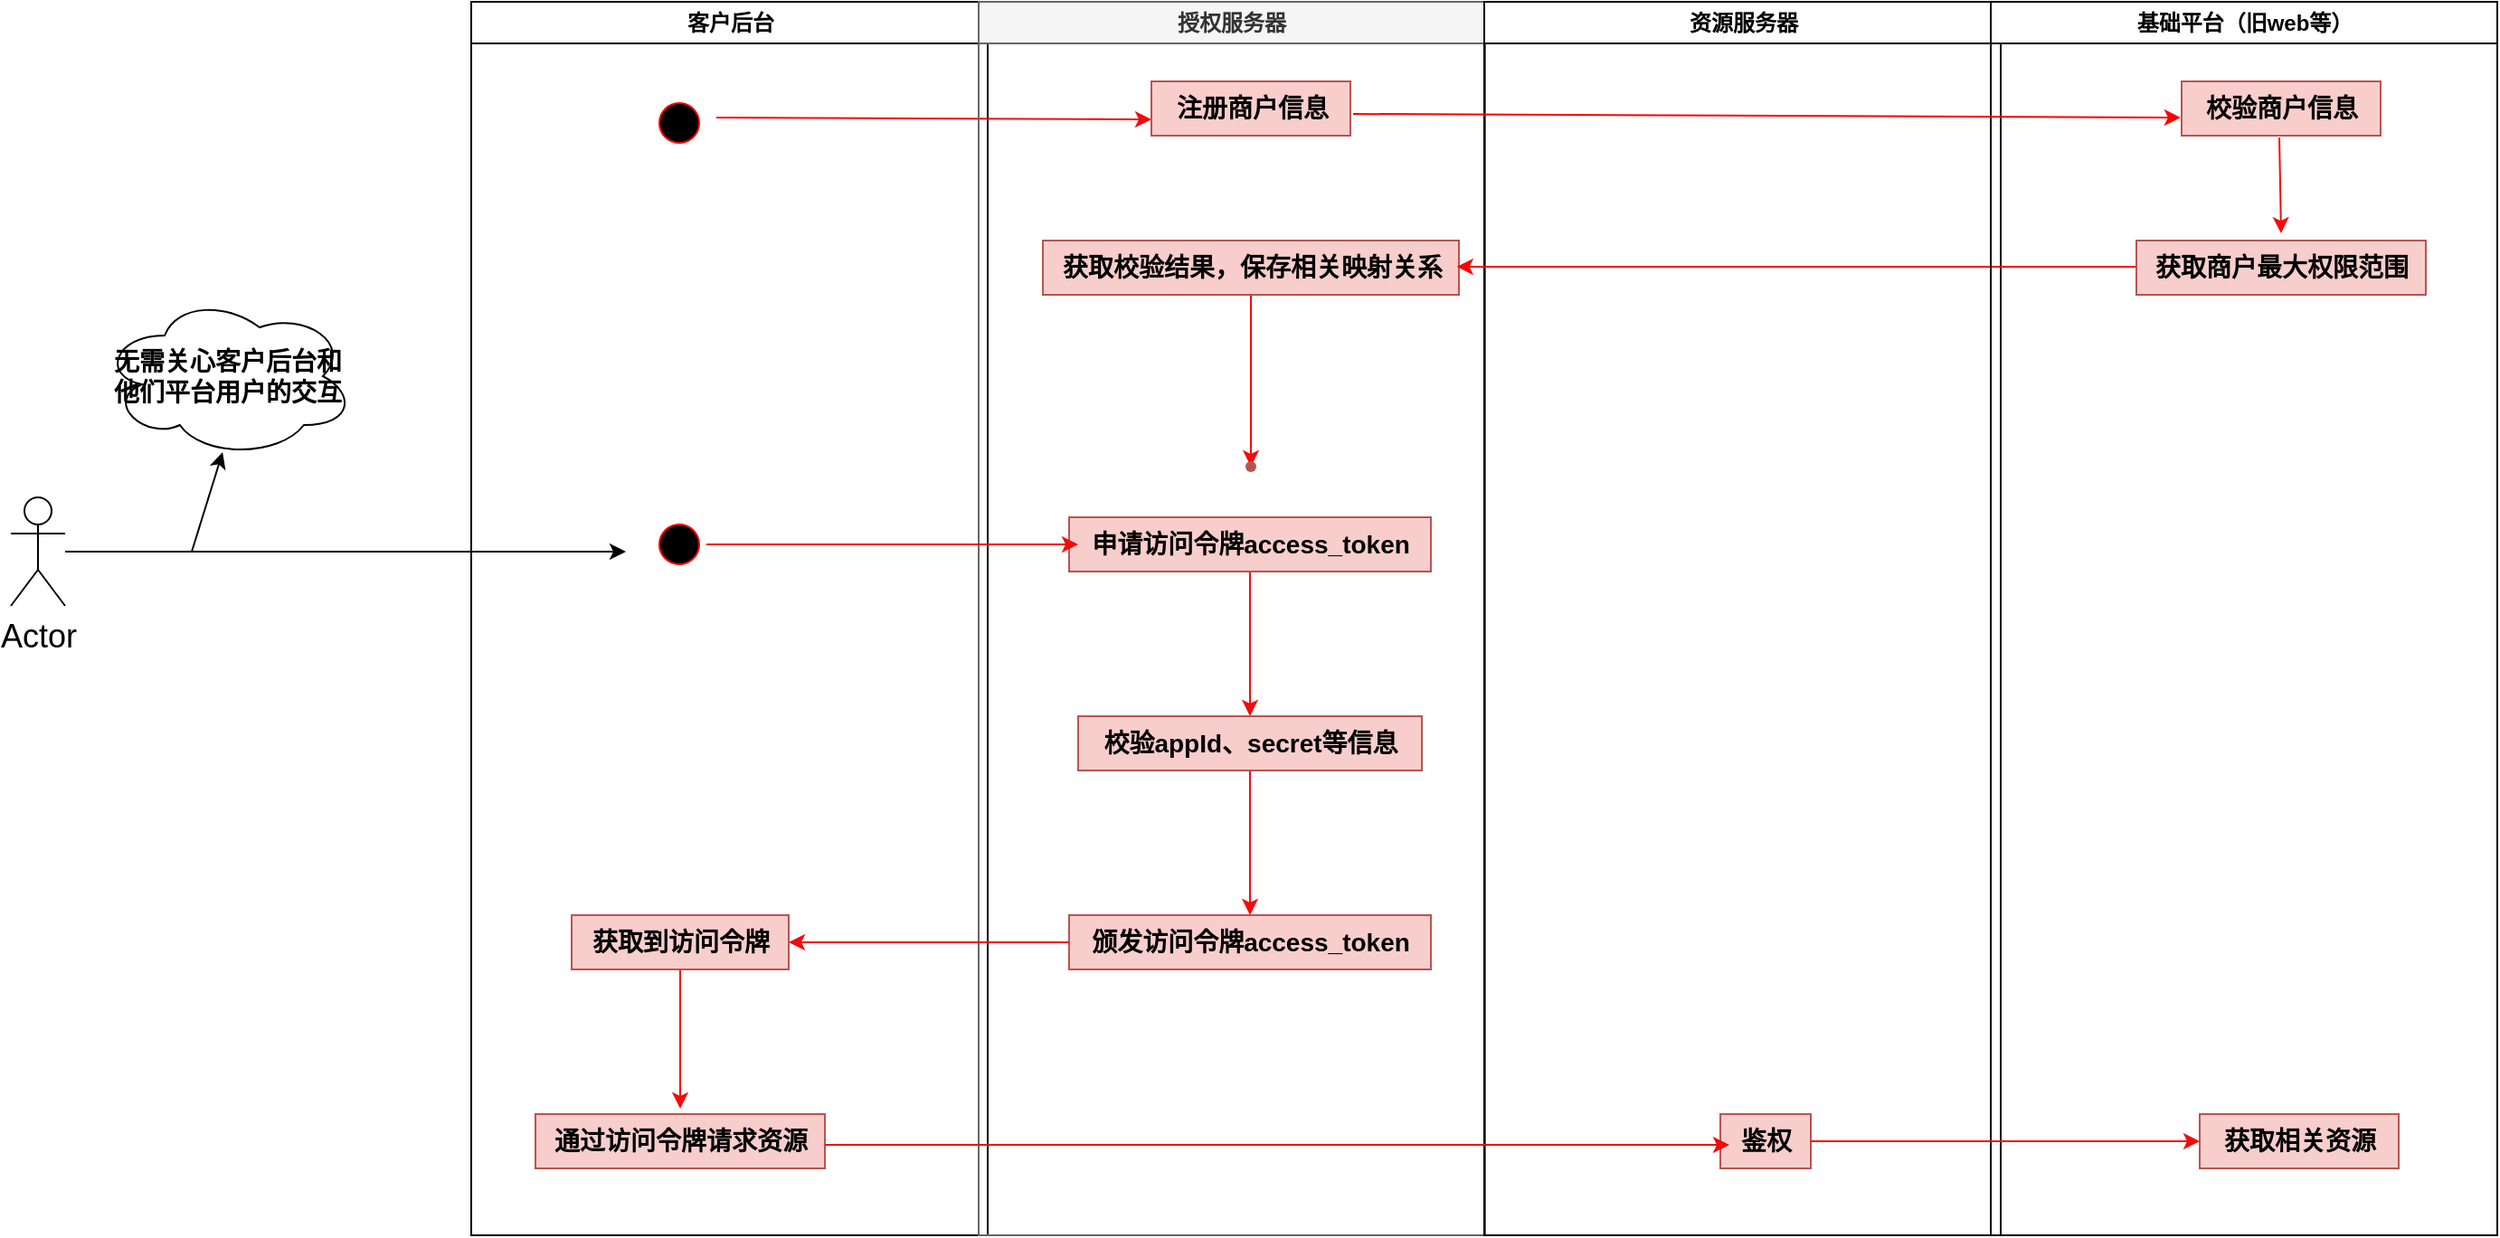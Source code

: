 <mxfile version="20.7.4" type="github">
  <diagram name="Page-1" id="e7e014a7-5840-1c2e-5031-d8a46d1fe8dd">
    <mxGraphModel dx="2603" dy="756" grid="1" gridSize="10" guides="1" tooltips="1" connect="1" arrows="1" fold="1" page="1" pageScale="1" pageWidth="1169" pageHeight="826" background="none" math="0" shadow="0">
      <root>
        <mxCell id="0" />
        <mxCell id="1" parent="0" />
        <mxCell id="2" value="客户后台" style="swimlane;whiteSpace=wrap" parent="1" vertex="1">
          <mxGeometry x="164.5" y="128" width="285.5" height="682" as="geometry" />
        </mxCell>
        <mxCell id="5" value="" style="ellipse;shape=startState;fillColor=#000000;strokeColor=#ff0000;" parent="2" vertex="1">
          <mxGeometry x="100" y="52" width="30" height="30" as="geometry" />
        </mxCell>
        <mxCell id="0BRf8_mrDBuYlhS360qy-68" value="" style="endArrow=classic;html=1;rounded=0;fontSize=14;strokeColor=#f40b0b;entryX=0;entryY=0.7;entryDx=0;entryDy=0;entryPerimeter=0;" edge="1" parent="2" target="0BRf8_mrDBuYlhS360qy-69">
          <mxGeometry width="50" height="50" relative="1" as="geometry">
            <mxPoint x="135.5" y="64" as="sourcePoint" />
            <mxPoint x="435.5" y="64" as="targetPoint" />
          </mxGeometry>
        </mxCell>
        <mxCell id="0BRf8_mrDBuYlhS360qy-85" value="" style="ellipse;shape=startState;fillColor=#000000;strokeColor=#ff0000;" vertex="1" parent="2">
          <mxGeometry x="100" y="285" width="30" height="30" as="geometry" />
        </mxCell>
        <mxCell id="0BRf8_mrDBuYlhS360qy-96" value="通过访问令牌请求资源" style="text;html=1;align=center;verticalAlign=middle;resizable=0;points=[];autosize=1;strokeColor=#b85450;fillColor=#f8cecc;fontSize=14;fontStyle=1;fontColor=rgb(0, 0, 0);" vertex="1" parent="2">
          <mxGeometry x="35.5" y="615" width="160" height="30" as="geometry" />
        </mxCell>
        <mxCell id="3" value="授权服务器" style="swimlane;whiteSpace=wrap;fillColor=#f5f5f5;fontColor=#333333;strokeColor=#666666;" parent="1" vertex="1">
          <mxGeometry x="445" y="128" width="280" height="682" as="geometry" />
        </mxCell>
        <mxCell id="0BRf8_mrDBuYlhS360qy-69" value="注册商户信息" style="text;html=1;align=center;verticalAlign=middle;resizable=0;points=[];autosize=1;strokeColor=#b85450;fillColor=#f8cecc;fontSize=14;fontStyle=1" vertex="1" parent="3">
          <mxGeometry x="95.5" y="44" width="110" height="30" as="geometry" />
        </mxCell>
        <mxCell id="0BRf8_mrDBuYlhS360qy-84" value="" style="edgeStyle=orthogonalEdgeStyle;rounded=0;orthogonalLoop=1;jettySize=auto;html=1;strokeColor=#f40b0b;fontSize=14;" edge="1" parent="3" source="0BRf8_mrDBuYlhS360qy-80" target="0BRf8_mrDBuYlhS360qy-83">
          <mxGeometry relative="1" as="geometry" />
        </mxCell>
        <mxCell id="0BRf8_mrDBuYlhS360qy-80" value="&lt;span style=&quot;font-weight: 700;&quot;&gt;获取校验结果，保存相关映射关系&lt;/span&gt;" style="text;html=1;align=center;verticalAlign=middle;resizable=0;points=[];autosize=1;strokeColor=#b85450;fillColor=#f8cecc;fontSize=14;" vertex="1" parent="3">
          <mxGeometry x="35.5" y="132" width="230" height="30" as="geometry" />
        </mxCell>
        <mxCell id="0BRf8_mrDBuYlhS360qy-83" value="" style="shape=waypoint;sketch=0;size=6;pointerEvents=1;points=[];fillColor=#f8cecc;resizable=0;rotatable=0;perimeter=centerPerimeter;snapToPoint=1;fontSize=14;strokeColor=#b85450;fontColor=rgb(0, 0, 0);gradientColor=none;" vertex="1" parent="3">
          <mxGeometry x="130.5" y="237" width="40" height="40" as="geometry" />
        </mxCell>
        <mxCell id="0BRf8_mrDBuYlhS360qy-91" value="" style="edgeStyle=orthogonalEdgeStyle;rounded=0;orthogonalLoop=1;jettySize=auto;html=1;strokeColor=#f40b0b;fontSize=14;" edge="1" parent="3" source="0BRf8_mrDBuYlhS360qy-88" target="0BRf8_mrDBuYlhS360qy-90">
          <mxGeometry relative="1" as="geometry" />
        </mxCell>
        <mxCell id="0BRf8_mrDBuYlhS360qy-88" value="申请访问令牌access_token" style="text;html=1;align=center;verticalAlign=middle;resizable=0;points=[];autosize=1;strokeColor=#b85450;fillColor=#f8cecc;fontSize=14;fontStyle=1" vertex="1" parent="3">
          <mxGeometry x="50" y="285" width="200" height="30" as="geometry" />
        </mxCell>
        <mxCell id="0BRf8_mrDBuYlhS360qy-93" value="" style="edgeStyle=orthogonalEdgeStyle;rounded=0;orthogonalLoop=1;jettySize=auto;html=1;strokeColor=#f40b0b;fontSize=14;" edge="1" parent="3" source="0BRf8_mrDBuYlhS360qy-90" target="0BRf8_mrDBuYlhS360qy-92">
          <mxGeometry relative="1" as="geometry" />
        </mxCell>
        <mxCell id="0BRf8_mrDBuYlhS360qy-90" value="校验appId、secret等信息" style="text;html=1;align=center;verticalAlign=middle;resizable=0;points=[];autosize=1;strokeColor=#b85450;fillColor=#f8cecc;fontSize=14;fontStyle=1;fontColor=rgb(0, 0, 0);" vertex="1" parent="3">
          <mxGeometry x="55" y="395" width="190" height="30" as="geometry" />
        </mxCell>
        <mxCell id="0BRf8_mrDBuYlhS360qy-92" value="颁发访问令牌access_token" style="text;html=1;align=center;verticalAlign=middle;resizable=0;points=[];autosize=1;strokeColor=#b85450;fillColor=#f8cecc;fontSize=14;fontStyle=1;fontColor=rgb(0, 0, 0);" vertex="1" parent="3">
          <mxGeometry x="50" y="505" width="200" height="30" as="geometry" />
        </mxCell>
        <mxCell id="4" value="资源服务器" style="swimlane;whiteSpace=wrap" parent="1" vertex="1">
          <mxGeometry x="724.5" y="128" width="285.5" height="682" as="geometry" />
        </mxCell>
        <mxCell id="0BRf8_mrDBuYlhS360qy-78" value="" style="endArrow=classic;html=1;rounded=0;strokeColor=#FF0000;fontSize=14;entryX=0.995;entryY=0.483;entryDx=0;entryDy=0;entryPerimeter=0;" edge="1" parent="4" target="0BRf8_mrDBuYlhS360qy-80">
          <mxGeometry width="50" height="50" relative="1" as="geometry">
            <mxPoint x="385.5" y="146.5" as="sourcePoint" />
            <mxPoint x="-64.5" y="146.5" as="targetPoint" />
          </mxGeometry>
        </mxCell>
        <mxCell id="0BRf8_mrDBuYlhS360qy-98" value="鉴权" style="text;html=1;align=center;verticalAlign=middle;resizable=0;points=[];autosize=1;strokeColor=#b85450;fillColor=#f8cecc;fontSize=14;fontStyle=1;fontColor=rgb(0, 0, 0);" vertex="1" parent="4">
          <mxGeometry x="130.5" y="615" width="50" height="30" as="geometry" />
        </mxCell>
        <mxCell id="0BRf8_mrDBuYlhS360qy-41" value="基础平台（旧web等）" style="swimlane;whiteSpace=wrap" vertex="1" parent="1">
          <mxGeometry x="1004.5" y="128" width="280" height="682" as="geometry" />
        </mxCell>
        <mxCell id="0BRf8_mrDBuYlhS360qy-74" value="校验商户信息" style="text;html=1;align=center;verticalAlign=middle;resizable=0;points=[];autosize=1;strokeColor=#b85450;fillColor=#f8cecc;fontSize=14;fontStyle=1" vertex="1" parent="0BRf8_mrDBuYlhS360qy-41">
          <mxGeometry x="105.5" y="44" width="110" height="30" as="geometry" />
        </mxCell>
        <mxCell id="0BRf8_mrDBuYlhS360qy-81" value="获取商户最大权限范围" style="text;html=1;align=center;verticalAlign=middle;resizable=0;points=[];autosize=1;strokeColor=#b85450;fillColor=#f8cecc;fontSize=14;fontStyle=1" vertex="1" parent="0BRf8_mrDBuYlhS360qy-41">
          <mxGeometry x="80.5" y="132" width="160" height="30" as="geometry" />
        </mxCell>
        <mxCell id="0BRf8_mrDBuYlhS360qy-82" value="" style="endArrow=classic;html=1;rounded=0;strokeColor=#f40b0b;fontSize=14;exitX=0.491;exitY=1.033;exitDx=0;exitDy=0;exitPerimeter=0;entryX=0.5;entryY=-0.133;entryDx=0;entryDy=0;entryPerimeter=0;" edge="1" parent="0BRf8_mrDBuYlhS360qy-41" source="0BRf8_mrDBuYlhS360qy-74" target="0BRf8_mrDBuYlhS360qy-81">
          <mxGeometry width="50" height="50" relative="1" as="geometry">
            <mxPoint x="-4.5" y="322" as="sourcePoint" />
            <mxPoint x="45.5" y="272" as="targetPoint" />
          </mxGeometry>
        </mxCell>
        <mxCell id="0BRf8_mrDBuYlhS360qy-100" value="获取相关资源" style="text;html=1;align=center;verticalAlign=middle;resizable=0;points=[];autosize=1;strokeColor=#b85450;fillColor=#f8cecc;fontSize=14;fontStyle=1;fontColor=rgb(0, 0, 0);" vertex="1" parent="0BRf8_mrDBuYlhS360qy-41">
          <mxGeometry x="115.5" y="615" width="110" height="30" as="geometry" />
        </mxCell>
        <mxCell id="0BRf8_mrDBuYlhS360qy-52" style="edgeStyle=orthogonalEdgeStyle;rounded=0;orthogonalLoop=1;jettySize=auto;html=1;fontSize=18;" edge="1" parent="1" source="0BRf8_mrDBuYlhS360qy-49">
          <mxGeometry relative="1" as="geometry">
            <mxPoint x="250" y="432" as="targetPoint" />
          </mxGeometry>
        </mxCell>
        <mxCell id="0BRf8_mrDBuYlhS360qy-49" value="Actor" style="shape=umlActor;verticalLabelPosition=bottom;verticalAlign=top;html=1;outlineConnect=0;fontSize=18;" vertex="1" parent="1">
          <mxGeometry x="-90" y="402" width="30" height="60" as="geometry" />
        </mxCell>
        <mxCell id="0BRf8_mrDBuYlhS360qy-53" value="&lt;b style=&quot;border-color: var(--border-color);&quot;&gt;无需关心客户后台和他们平台用户的交互&lt;br&gt;&lt;/b&gt;" style="ellipse;shape=cloud;whiteSpace=wrap;html=1;fontSize=14;" vertex="1" parent="1">
          <mxGeometry x="-40" y="290" width="140" height="90" as="geometry" />
        </mxCell>
        <mxCell id="0BRf8_mrDBuYlhS360qy-56" value="" style="endArrow=classic;html=1;rounded=0;fontSize=14;entryX=0.479;entryY=0.967;entryDx=0;entryDy=0;entryPerimeter=0;" edge="1" parent="1" target="0BRf8_mrDBuYlhS360qy-53">
          <mxGeometry width="50" height="50" relative="1" as="geometry">
            <mxPoint x="10" y="432" as="sourcePoint" />
            <mxPoint x="60" y="402" as="targetPoint" />
          </mxGeometry>
        </mxCell>
        <mxCell id="0BRf8_mrDBuYlhS360qy-73" value="" style="endArrow=classic;html=1;rounded=0;strokeColor=#FF0000;fontSize=14;entryX=-0.005;entryY=0.667;entryDx=0;entryDy=0;entryPerimeter=0;exitX=1.014;exitY=0.6;exitDx=0;exitDy=0;exitPerimeter=0;" edge="1" parent="1" source="0BRf8_mrDBuYlhS360qy-69" target="0BRf8_mrDBuYlhS360qy-74">
          <mxGeometry width="50" height="50" relative="1" as="geometry">
            <mxPoint x="584.5" y="302" as="sourcePoint" />
            <mxPoint x="1160" y="302" as="targetPoint" />
          </mxGeometry>
        </mxCell>
        <mxCell id="0BRf8_mrDBuYlhS360qy-87" style="edgeStyle=orthogonalEdgeStyle;rounded=0;orthogonalLoop=1;jettySize=auto;html=1;exitX=1;exitY=0.5;exitDx=0;exitDy=0;strokeColor=#f40b0b;fontSize=14;" edge="1" parent="1" source="0BRf8_mrDBuYlhS360qy-85">
          <mxGeometry relative="1" as="geometry">
            <mxPoint x="500" y="428" as="targetPoint" />
          </mxGeometry>
        </mxCell>
        <mxCell id="0BRf8_mrDBuYlhS360qy-97" value="" style="edgeStyle=orthogonalEdgeStyle;rounded=0;orthogonalLoop=1;jettySize=auto;html=1;strokeColor=#f40b0b;fontSize=14;" edge="1" parent="1" source="0BRf8_mrDBuYlhS360qy-94">
          <mxGeometry relative="1" as="geometry">
            <mxPoint x="280" y="740" as="targetPoint" />
          </mxGeometry>
        </mxCell>
        <mxCell id="0BRf8_mrDBuYlhS360qy-94" value="获取到访问令牌" style="text;html=1;align=center;verticalAlign=middle;resizable=0;points=[];autosize=1;strokeColor=#b85450;fillColor=#f8cecc;fontSize=14;fontStyle=1;fontColor=rgb(0, 0, 0);" vertex="1" parent="1">
          <mxGeometry x="220" y="633" width="120" height="30" as="geometry" />
        </mxCell>
        <mxCell id="0BRf8_mrDBuYlhS360qy-95" value="" style="edgeStyle=orthogonalEdgeStyle;rounded=0;orthogonalLoop=1;jettySize=auto;html=1;strokeColor=#f40b0b;fontSize=14;" edge="1" parent="1" source="0BRf8_mrDBuYlhS360qy-92">
          <mxGeometry relative="1" as="geometry">
            <mxPoint x="340" y="648" as="targetPoint" />
          </mxGeometry>
        </mxCell>
        <mxCell id="0BRf8_mrDBuYlhS360qy-99" value="" style="edgeStyle=orthogonalEdgeStyle;rounded=0;orthogonalLoop=1;jettySize=auto;html=1;strokeColor=#f40b0b;fontSize=14;" edge="1" parent="1">
          <mxGeometry relative="1" as="geometry">
            <mxPoint x="360" y="760" as="sourcePoint" />
            <mxPoint x="860" y="760" as="targetPoint" />
          </mxGeometry>
        </mxCell>
        <mxCell id="0BRf8_mrDBuYlhS360qy-101" value="" style="edgeStyle=orthogonalEdgeStyle;rounded=0;orthogonalLoop=1;jettySize=auto;html=1;strokeColor=#f40b0b;fontSize=14;" edge="1" parent="1" source="0BRf8_mrDBuYlhS360qy-98" target="0BRf8_mrDBuYlhS360qy-100">
          <mxGeometry relative="1" as="geometry" />
        </mxCell>
      </root>
    </mxGraphModel>
  </diagram>
</mxfile>
